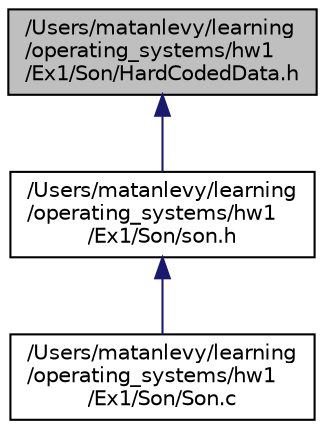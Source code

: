 digraph "/Users/matanlevy/learning/operating_systems/hw1/Ex1/Son/HardCodedData.h"
{
 // INTERACTIVE_SVG=YES
 // LATEX_PDF_SIZE
  edge [fontname="Helvetica",fontsize="10",labelfontname="Helvetica",labelfontsize="10"];
  node [fontname="Helvetica",fontsize="10",shape=record];
  Node1 [label="/Users/matanlevy/learning\l/operating_systems/hw1\l/Ex1/Son/HardCodedData.h",height=0.2,width=0.4,color="black", fillcolor="grey75", style="filled", fontcolor="black",tooltip="Son hard coded data. Instead of using magic numbers and string in the code, meanigful defined names w..."];
  Node1 -> Node2 [dir="back",color="midnightblue",fontsize="10",style="solid",fontname="Helvetica"];
  Node2 [label="/Users/matanlevy/learning\l/operating_systems/hw1\l/Ex1/Son/son.h",height=0.2,width=0.4,color="black", fillcolor="white", style="filled",URL="$son_8h.html",tooltip="Son header file."];
  Node2 -> Node3 [dir="back",color="midnightblue",fontsize="10",style="solid",fontname="Helvetica"];
  Node3 [label="/Users/matanlevy/learning\l/operating_systems/hw1\l/Ex1/Son/Son.c",height=0.2,width=0.4,color="black", fillcolor="white", style="filled",URL="$_son_8c.html",tooltip="Son program will count the number of 'F' characters which represent fire in the forest...."];
}
